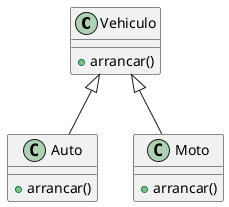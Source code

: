 @startuml

class Vehiculo {
    +arrancar()
}

class Auto {
    +arrancar()
}

class Moto {
    +arrancar()
}

Vehiculo <|-- Auto
Vehiculo <|-- Moto
@enduml